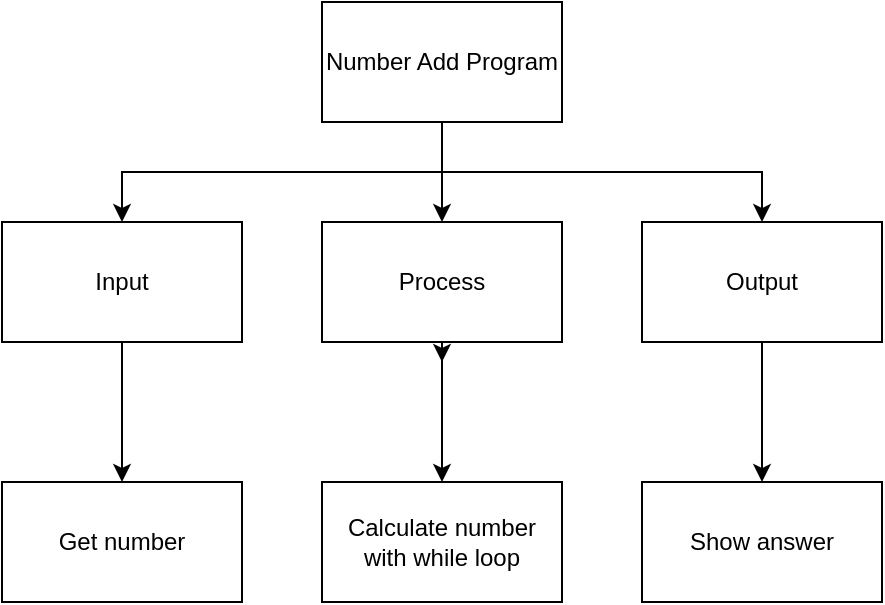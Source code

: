 <mxfile version="14.6.13" type="github">
  <diagram id="ho6ooNazMmdQEfobkT0D" name="Page-1">
    <mxGraphModel dx="582" dy="383" grid="1" gridSize="10" guides="1" tooltips="1" connect="1" arrows="1" fold="1" page="1" pageScale="1" pageWidth="850" pageHeight="1100" math="0" shadow="0">
      <root>
        <mxCell id="0" />
        <mxCell id="1" parent="0" />
        <mxCell id="8dIVi5PFZzH7HFPZujg4-8" style="edgeStyle=orthogonalEdgeStyle;rounded=0;orthogonalLoop=1;jettySize=auto;html=1;exitX=0.5;exitY=1;exitDx=0;exitDy=0;entryX=0.5;entryY=0;entryDx=0;entryDy=0;" edge="1" parent="1" source="8dIVi5PFZzH7HFPZujg4-1" target="8dIVi5PFZzH7HFPZujg4-3">
          <mxGeometry relative="1" as="geometry" />
        </mxCell>
        <mxCell id="8dIVi5PFZzH7HFPZujg4-15" style="edgeStyle=orthogonalEdgeStyle;rounded=0;orthogonalLoop=1;jettySize=auto;html=1;exitX=0.5;exitY=1;exitDx=0;exitDy=0;entryX=0.5;entryY=0;entryDx=0;entryDy=0;" edge="1" parent="1" source="8dIVi5PFZzH7HFPZujg4-1" target="8dIVi5PFZzH7HFPZujg4-2">
          <mxGeometry relative="1" as="geometry" />
        </mxCell>
        <mxCell id="8dIVi5PFZzH7HFPZujg4-17" style="edgeStyle=orthogonalEdgeStyle;rounded=0;orthogonalLoop=1;jettySize=auto;html=1;exitX=0.5;exitY=1;exitDx=0;exitDy=0;entryX=0.5;entryY=0;entryDx=0;entryDy=0;" edge="1" parent="1" source="8dIVi5PFZzH7HFPZujg4-1" target="8dIVi5PFZzH7HFPZujg4-4">
          <mxGeometry relative="1" as="geometry" />
        </mxCell>
        <mxCell id="8dIVi5PFZzH7HFPZujg4-1" value="Number Add Program" style="rounded=0;whiteSpace=wrap;html=1;" vertex="1" parent="1">
          <mxGeometry x="240" y="150" width="120" height="60" as="geometry" />
        </mxCell>
        <mxCell id="8dIVi5PFZzH7HFPZujg4-11" style="edgeStyle=orthogonalEdgeStyle;rounded=0;orthogonalLoop=1;jettySize=auto;html=1;exitX=0.5;exitY=1;exitDx=0;exitDy=0;entryX=0.5;entryY=0;entryDx=0;entryDy=0;" edge="1" parent="1" source="8dIVi5PFZzH7HFPZujg4-2" target="8dIVi5PFZzH7HFPZujg4-5">
          <mxGeometry relative="1" as="geometry" />
        </mxCell>
        <mxCell id="8dIVi5PFZzH7HFPZujg4-2" value="Input" style="rounded=0;whiteSpace=wrap;html=1;" vertex="1" parent="1">
          <mxGeometry x="80" y="260" width="120" height="60" as="geometry" />
        </mxCell>
        <mxCell id="8dIVi5PFZzH7HFPZujg4-9" style="edgeStyle=orthogonalEdgeStyle;rounded=0;orthogonalLoop=1;jettySize=auto;html=1;exitX=0.5;exitY=1;exitDx=0;exitDy=0;" edge="1" parent="1" source="8dIVi5PFZzH7HFPZujg4-3">
          <mxGeometry relative="1" as="geometry">
            <mxPoint x="300" y="330" as="targetPoint" />
          </mxGeometry>
        </mxCell>
        <mxCell id="8dIVi5PFZzH7HFPZujg4-10" style="edgeStyle=orthogonalEdgeStyle;rounded=0;orthogonalLoop=1;jettySize=auto;html=1;exitX=0.5;exitY=1;exitDx=0;exitDy=0;entryX=0.5;entryY=0;entryDx=0;entryDy=0;" edge="1" parent="1" source="8dIVi5PFZzH7HFPZujg4-3" target="8dIVi5PFZzH7HFPZujg4-6">
          <mxGeometry relative="1" as="geometry" />
        </mxCell>
        <mxCell id="8dIVi5PFZzH7HFPZujg4-3" value="Process" style="rounded=0;whiteSpace=wrap;html=1;" vertex="1" parent="1">
          <mxGeometry x="240" y="260" width="120" height="60" as="geometry" />
        </mxCell>
        <mxCell id="8dIVi5PFZzH7HFPZujg4-18" style="edgeStyle=orthogonalEdgeStyle;rounded=0;orthogonalLoop=1;jettySize=auto;html=1;exitX=0.5;exitY=1;exitDx=0;exitDy=0;" edge="1" parent="1" source="8dIVi5PFZzH7HFPZujg4-4" target="8dIVi5PFZzH7HFPZujg4-7">
          <mxGeometry relative="1" as="geometry" />
        </mxCell>
        <mxCell id="8dIVi5PFZzH7HFPZujg4-4" value="Output" style="rounded=0;whiteSpace=wrap;html=1;" vertex="1" parent="1">
          <mxGeometry x="400" y="260" width="120" height="60" as="geometry" />
        </mxCell>
        <mxCell id="8dIVi5PFZzH7HFPZujg4-5" value="Get number" style="rounded=0;whiteSpace=wrap;html=1;" vertex="1" parent="1">
          <mxGeometry x="80" y="390" width="120" height="60" as="geometry" />
        </mxCell>
        <mxCell id="8dIVi5PFZzH7HFPZujg4-6" value="Calculate number with while loop" style="rounded=0;whiteSpace=wrap;html=1;" vertex="1" parent="1">
          <mxGeometry x="240" y="390" width="120" height="60" as="geometry" />
        </mxCell>
        <mxCell id="8dIVi5PFZzH7HFPZujg4-7" value="Show answer" style="rounded=0;whiteSpace=wrap;html=1;" vertex="1" parent="1">
          <mxGeometry x="400" y="390" width="120" height="60" as="geometry" />
        </mxCell>
      </root>
    </mxGraphModel>
  </diagram>
</mxfile>
